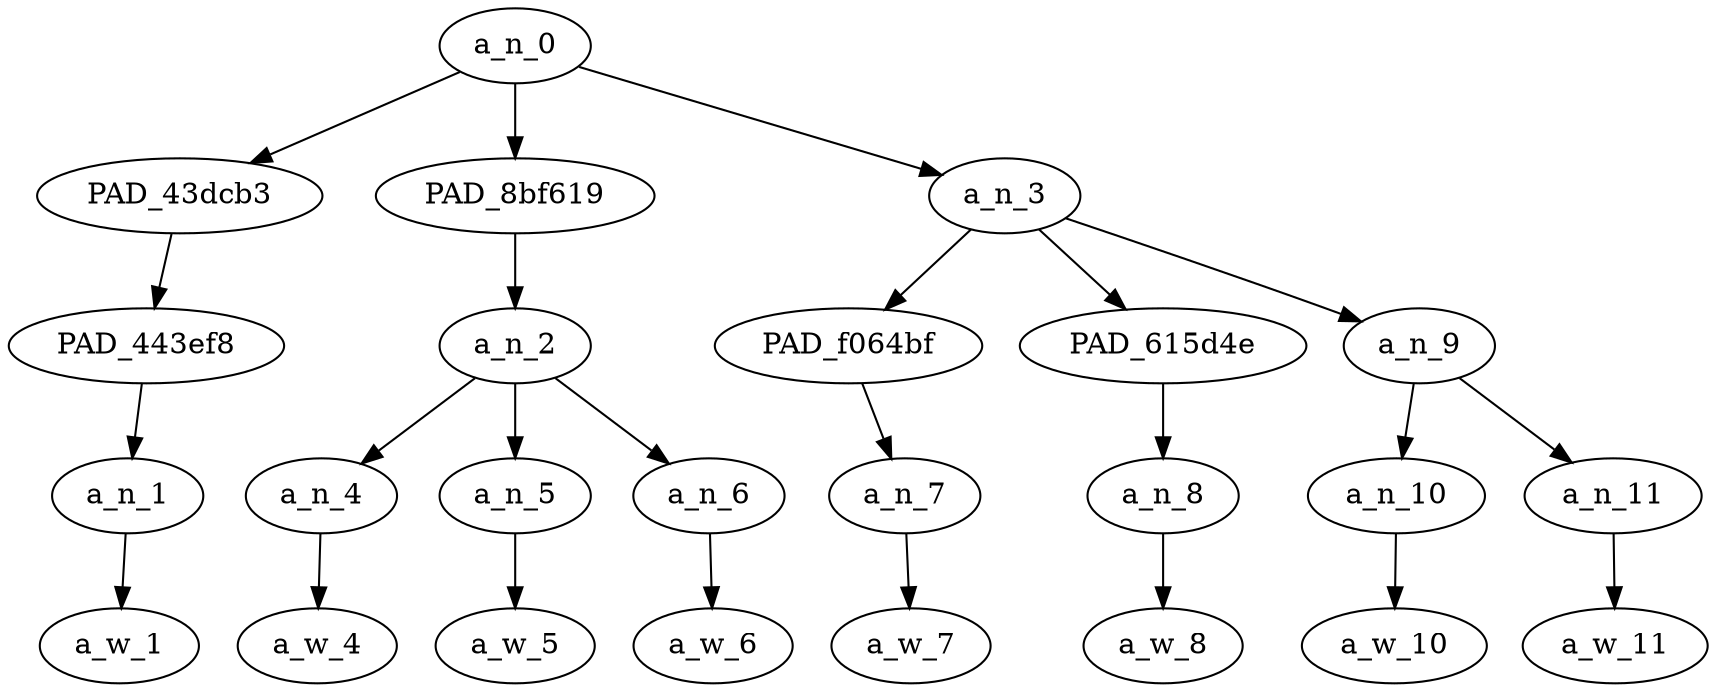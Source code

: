 strict digraph "" {
	a_n_0	[div_dir=1,
		index=0,
		level=4,
		pos="2.388888888888889,4!",
		text_span="[0, 1, 2, 3, 4, 5, 6, 7]",
		value=1.00000001];
	PAD_43dcb3	[div_dir=1,
		index=0,
		level=3,
		pos="0.0,3!",
		text_span="[0]",
		value=0.16896269];
	a_n_0 -> PAD_43dcb3;
	PAD_8bf619	[div_dir=1,
		index=1,
		level=3,
		pos="2.0,3!",
		text_span="[1, 2, 3]",
		value=0.59038640];
	a_n_0 -> PAD_8bf619;
	a_n_3	[div_dir=1,
		index=2,
		level=3,
		pos="5.166666666666667,3!",
		text_span="[4, 5, 6, 7]",
		value=0.23936359];
	a_n_0 -> a_n_3;
	PAD_443ef8	[div_dir=1,
		index=0,
		level=2,
		pos="0.0,2!",
		text_span="[0]",
		value=0.16896269];
	PAD_43dcb3 -> PAD_443ef8;
	a_n_1	[div_dir=1,
		index=0,
		level=1,
		pos="0.0,1!",
		text_span="[0]",
		value=0.16896269];
	PAD_443ef8 -> a_n_1;
	a_w_1	[div_dir=0,
		index=0,
		level=0,
		pos="0,0!",
		text_span="[0]",
		value=ugh];
	a_n_1 -> a_w_1;
	a_n_2	[div_dir=1,
		index=1,
		level=2,
		pos="2.0,2!",
		text_span="[1, 2, 3]",
		value=0.59038640];
	PAD_8bf619 -> a_n_2;
	a_n_4	[div_dir=1,
		index=1,
		level=1,
		pos="1.0,1!",
		text_span="[1]",
		value=0.05867689];
	a_n_2 -> a_n_4;
	a_n_5	[div_dir=1,
		index=2,
		level=1,
		pos="2.0,1!",
		text_span="[2]",
		value=0.06582796];
	a_n_2 -> a_n_5;
	a_n_6	[div_dir=1,
		index=3,
		level=1,
		pos="3.0,1!",
		text_span="[3]",
		value=0.46413069];
	a_n_2 -> a_n_6;
	a_w_4	[div_dir=0,
		index=1,
		level=0,
		pos="1,0!",
		text_span="[1]",
		value=all];
	a_n_4 -> a_w_4;
	a_w_5	[div_dir=0,
		index=2,
		level=0,
		pos="2,0!",
		text_span="[2]",
		value=the];
	a_n_5 -> a_w_5;
	a_w_6	[div_dir=0,
		index=3,
		level=0,
		pos="3,0!",
		text_span="[3]",
		value=niggers];
	a_n_6 -> a_w_6;
	PAD_f064bf	[div_dir=-1,
		index=2,
		level=2,
		pos="4.0,2!",
		text_span="[4]",
		value=0.05259803];
	a_n_3 -> PAD_f064bf;
	PAD_615d4e	[div_dir=1,
		index=3,
		level=2,
		pos="5.0,2!",
		text_span="[5]",
		value=0.05613191];
	a_n_3 -> PAD_615d4e;
	a_n_9	[div_dir=-1,
		index=4,
		level=2,
		pos="6.5,2!",
		text_span="[6, 7]",
		value=0.13062527];
	a_n_3 -> a_n_9;
	a_n_7	[div_dir=-1,
		index=4,
		level=1,
		pos="4.0,1!",
		text_span="[4]",
		value=0.05259803];
	PAD_f064bf -> a_n_7;
	a_w_7	[div_dir=0,
		index=4,
		level=0,
		pos="4,0!",
		text_span="[4]",
		value=are];
	a_n_7 -> a_w_7;
	a_n_8	[div_dir=1,
		index=5,
		level=1,
		pos="5.0,1!",
		text_span="[5]",
		value=0.05613191];
	PAD_615d4e -> a_n_8;
	a_w_8	[div_dir=0,
		index=5,
		level=0,
		pos="5,0!",
		text_span="[5]",
		value=back];
	a_n_8 -> a_w_8;
	a_n_10	[div_dir=-1,
		index=6,
		level=1,
		pos="6.0,1!",
		text_span="[6]",
		value=0.05064763];
	a_n_9 -> a_n_10;
	a_n_11	[div_dir=1,
		index=7,
		level=1,
		pos="7.0,1!",
		text_span="[7]",
		value=0.07996347];
	a_n_9 -> a_n_11;
	a_w_10	[div_dir=0,
		index=6,
		level=0,
		pos="6,0!",
		text_span="[6]",
		value=on];
	a_n_10 -> a_w_10;
	a_w_11	[div_dir=0,
		index=7,
		level=0,
		pos="7,0!",
		text_span="[7]",
		value=campus];
	a_n_11 -> a_w_11;
}
